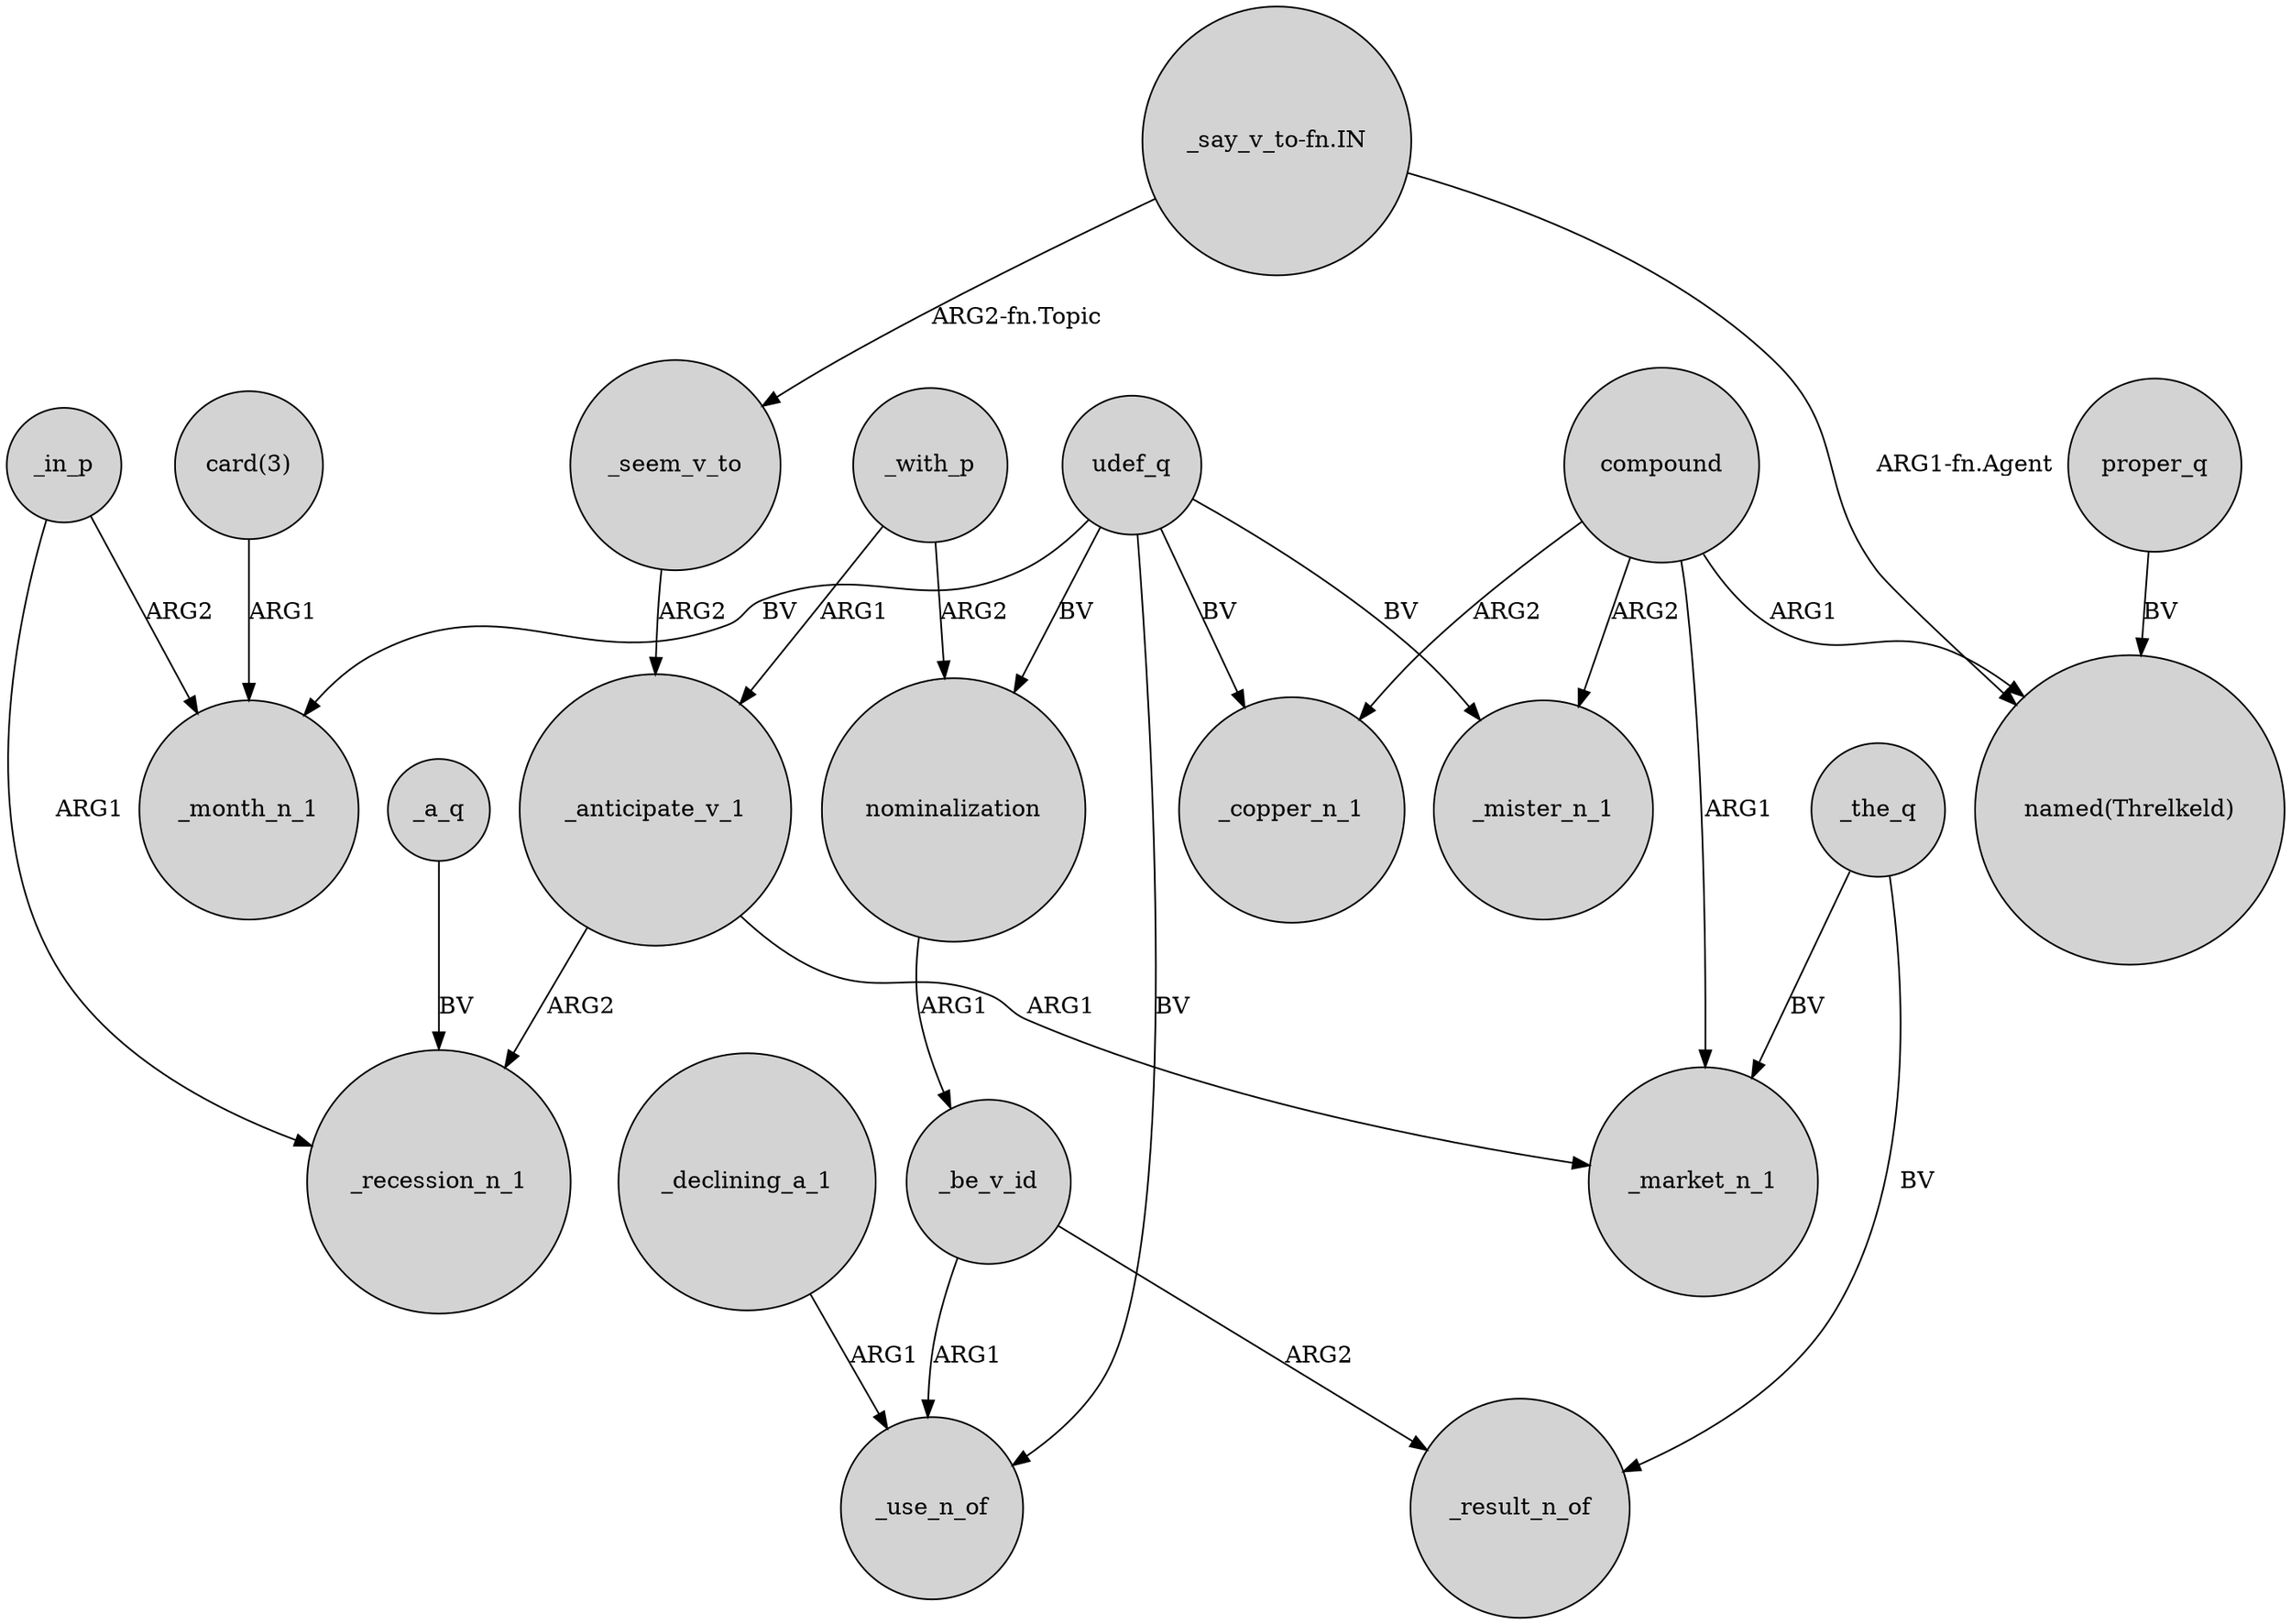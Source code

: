 digraph {
	node [shape=circle style=filled]
	_in_p -> _month_n_1 [label=ARG2]
	_in_p -> _recession_n_1 [label=ARG1]
	udef_q -> _copper_n_1 [label=BV]
	_be_v_id -> _result_n_of [label=ARG2]
	_anticipate_v_1 -> _recession_n_1 [label=ARG2]
	proper_q -> "named(Threlkeld)" [label=BV]
	_with_p -> _anticipate_v_1 [label=ARG1]
	compound -> "named(Threlkeld)" [label=ARG1]
	_anticipate_v_1 -> _market_n_1 [label=ARG1]
	"_say_v_to-fn.IN" -> "named(Threlkeld)" [label="ARG1-fn.Agent"]
	_with_p -> nominalization [label=ARG2]
	udef_q -> _use_n_of [label=BV]
	compound -> _mister_n_1 [label=ARG2]
	_the_q -> _result_n_of [label=BV]
	udef_q -> _mister_n_1 [label=BV]
	udef_q -> _month_n_1 [label=BV]
	_declining_a_1 -> _use_n_of [label=ARG1]
	nominalization -> _be_v_id [label=ARG1]
	udef_q -> nominalization [label=BV]
	_seem_v_to -> _anticipate_v_1 [label=ARG2]
	_a_q -> _recession_n_1 [label=BV]
	_be_v_id -> _use_n_of [label=ARG1]
	compound -> _market_n_1 [label=ARG1]
	compound -> _copper_n_1 [label=ARG2]
	_the_q -> _market_n_1 [label=BV]
	"_say_v_to-fn.IN" -> _seem_v_to [label="ARG2-fn.Topic"]
	"card(3)" -> _month_n_1 [label=ARG1]
}
